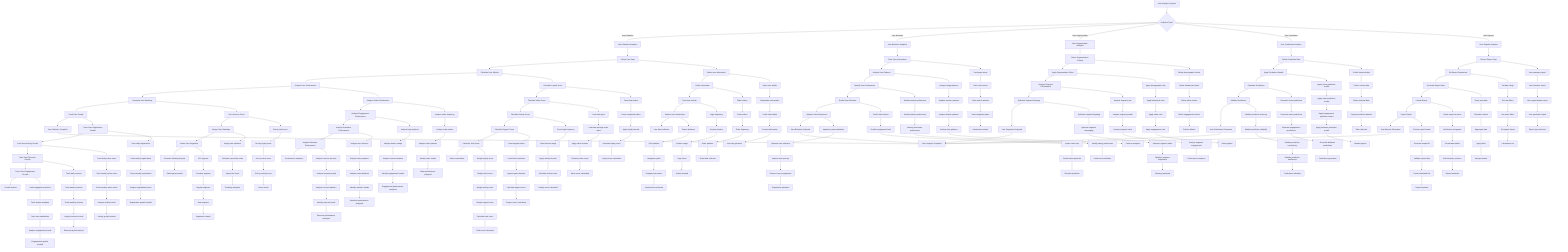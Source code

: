 %% User Analytics System
%% View at https://mermaid.live
flowchart TD
  A[User Analytics System] --> B{Analytics Type?}
  B -->|User Statistics| C[User Statistics Analytics]
  B -->|User Behavior| D[User Behavior Analytics]
  B -->|User Segmentation| E[User Segmentation Analytics]
  B -->|User Predictions| F[User Predictions Analytics]
  B -->|User Reports| G[User Reports Analytics]
  
  %% User Statistics Analytics
  C --> C1[Collect User Data]
  C1 --> C2[Calculate User Metrics]
  C2 --> C3[Analyze User Performance]
  C3 --> C4[Generate User Rankings]
  C4 --> C5[Track User Growth]
  C5 --> C6[User Statistics Complete]
  
  %% Collect User Data
  C1 --> C1A[Gather user information]
  C1A --> C1B[Collect order data]
  C1B --> C1C[Track user activity]
  C1C --> C1D[Monitor user interactions]
  C1D --> C1E[User data collected]
  
  %% User Information
  C1A --> C1A1[Basic user details]
  C1A1 --> C1A2[Registration information]
  C1A2 --> C1A3[Profile information]
  C1A3 --> C1A4[Contact information]
  C1A4 --> C1A5[User info gathered]
  
  %% Order Data
  C1B --> C1B1[Order history]
  C1B1 --> C1B2[Order values]
  C1B2 --> C1B3[Order frequency]
  C1B3 --> C1B4[Order patterns]
  C1B4 --> C1B5[Order data collected]
  
  %% User Activity
  C1C --> C1C1[Login frequency]
  C1C1 --> C1C2[Session duration]
  C1C2 --> C1C3[Feature usage]
  C1C3 --> C1C4[Page views]
  C1C4 --> C1C5[Activity tracked]
  
  %% User Interactions
  C1D --> C1D1[Search behavior]
  C1D1 --> C1D2[Click patterns]
  C1D2 --> C1D3[Navigation paths]
  C1D3 --> C1D4[Engagement metrics]
  C1D4 --> C1D5[Interactions monitored]
  
  %% Calculate User Metrics
  C2 --> C2A[Calculate Loyalty Score]
  C2A --> C2B[Calculate Value Score]
  C2B --> C2C[Calculate Activity Score]
  C2C --> C2D[Calculate Support Score]
  C2D --> C2E[Calculate Total Score]
  C2E --> C2F[Metrics calculated]
  
  %% Loyalty Score Calculation
  C2A --> C2A1[Count total orders]
  C2A1 --> C2A2[Count completed orders]
  C2A2 --> C2A3[Apply loyalty formula]
  C2A3 --> C2A4[Calculate loyalty score]
  C2A4 --> C2A5[Loyalty score calculated]
  
  %% Value Score Calculation
  C2B --> C2B1[Sum total spent]
  C2B1 --> C2B2[Calculate average order value]
  C2B2 --> C2B3[Apply value formula]
  C2B3 --> C2B4[Calculate value score]
  C2B4 --> C2B5[Value score calculated]
  
  %% Activity Score Calculation
  C2C --> C2C1[Count login frequency]
  C2C1 --> C2C2[Count feature usage]
  C2C2 --> C2C3[Apply activity formula]
  C2C3 --> C2C4[Calculate activity score]
  C2C4 --> C2C5[Activity score calculated]
  
  %% Support Score Calculation
  C2D --> C2D1[Count support tickets]
  C2D1 --> C2D2[Track ticket resolution]
  C2D2 --> C2D3[Apply support formula]
  C2D3 --> C2D4[Calculate support score]
  C2D4 --> C2D5[Support score calculated]
  
  %% Total Score Calculation
  C2E --> C2E1[Weight loyalty score]
  C2E1 --> C2E2[Weight value score]
  C2E2 --> C2E3[Weight activity score]
  C2E3 --> C2E4[Weight support score]
  C2E4 --> C2E5[Calculate total score]
  C2E5 --> C2E6[Total score calculated]
  
  %% Analyze User Performance
  C3 --> C3A[Analyze Order Performance]
  C3A --> C3B[Analyze Engagement Performance]
  C3B --> C3C[Analyze Retention Performance]
  C3C --> C3D[Analyze Revenue Performance]
  C3D --> C3E[Performance analyzed]
  
  %% Order Performance Analysis
  C3A --> C3A1[Analyze order frequency]
  C3A1 --> C3A2[Analyze order values]
  C3A2 --> C3A3[Analyze order patterns]
  C3A3 --> C3A4[Identify order trends]
  C3A4 --> C3A5[Order performance analyzed]
  
  %% Engagement Performance Analysis
  C3B --> C3B1[Analyze login patterns]
  C3B1 --> C3B2[Analyze feature usage]
  C3B2 --> C3B3[Analyze session duration]
  C3B3 --> C3B4[Identify engagement trends]
  C3B4 --> C3B5[Engagement performance analyzed]
  
  %% Retention Performance Analysis
  C3C --> C3C1[Analyze user retention]
  C3C1 --> C3C2[Analyze churn patterns]
  C3C2 --> C3C3[Analyze return behavior]
  C3C3 --> C3C4[Identify retention trends]
  C3C4 --> C3C5[Retention performance analyzed]
  
  %% Revenue Performance Analysis
  C3D --> C3D1[Analyze revenue per user]
  C3D1 --> C3D2[Analyze revenue growth]
  C3D2 --> C3D3[Analyze revenue patterns]
  C3D3 --> C3D4[Identify revenue trends]
  C3D4 --> C3D5[Revenue performance analyzed]
  
  %% Generate User Rankings
  C4 --> C4A[Sort Users by Score]
  C4A --> C4B[Assign User Rankings]
  C4B --> C4C[Create User Segments]
  C4C --> C4D[Generate Ranking Reports]
  C4D --> C4E[Rankings generated]
  
  %% Sort Users by Score
  C4A --> C4A1[Sort by total score]
  C4A1 --> C4A2[Sort by loyalty score]
  C4A2 --> C4A3[Sort by value score]
  C4A3 --> C4A4[Sort by activity score]
  C4A4 --> C4A5[Users sorted]
  
  %% Assign User Rankings
  C4B --> C4B1[Assign rank numbers]
  C4B1 --> C4B2[Calculate percentile ranks]
  C4B2 --> C4B3[Assign tier levels]
  C4B3 --> C4B4[Rankings assigned]
  
  %% Create User Segments
  C4C --> C4C1[VIP segment]
  C4C1 --> C4C2[Premium segment]
  C4C2 --> C4C3[Regular segment]
  C4C3 --> C4C4[New segment]
  C4C4 --> C4C5[Segments created]
  
  %% Track User Growth
  C5 --> C5A[Track User Registration Growth]
  C5A --> C5B[Track User Activity Growth]
  C5B --> C5C[Track User Revenue Growth]
  C5C --> C5D[Track User Engagement Growth]
  C5D --> C5E[Growth tracked]
  
  %% User Registration Growth
  C5A --> C5A1[Track daily registrations]
  C5A1 --> C5A2[Track weekly registrations]
  C5A2 --> C5A3[Track monthly registrations]
  C5A3 --> C5A4[Analyze registration trends]
  C5A4 --> C5A5[Registration growth tracked]
  
  %% User Activity Growth
  C5B --> C5B1[Track daily active users]
  C5B1 --> C5B2[Track weekly active users]
  C5B2 --> C5B3[Track monthly active users]
  C5B3 --> C5B4[Analyze activity trends]
  C5B4 --> C5B5[Activity growth tracked]
  
  %% User Revenue Growth
  C5C --> C5C1[Track daily revenue]
  C5C1 --> C5C2[Track weekly revenue]
  C5C2 --> C5C3[Track monthly revenue]
  C5C3 --> C5C4[Analyze revenue trends]
  C5C4 --> C5C5[Revenue growth tracked]
  
  %% User Engagement Growth
  C5D --> C5D1[Track engagement metrics]
  C5D1 --> C5D2[Track feature adoption]
  C5D2 --> C5D3[Track user satisfaction]
  C5D3 --> C5D4[Analyze engagement trends]
  C5D4 --> C5D5[Engagement growth tracked]
  
  %% User Behavior Analytics
  D --> D1[Track User Interactions]
  D1 --> D2[Analyze User Patterns]
  D2 --> D3[Identify User Preferences]
  D3 --> D4[Predict User Behavior]
  D4 --> D5[Optimize User Experience]
  D5 --> D6[User Behavior Analyzed]
  
  %% Track User Interactions
  D1 --> D1A[Track page views]
  D1A --> D1B[Track click events]
  D1B --> D1C[Track search queries]
  D1C --> D1D[Track navigation paths]
  D1D --> D1E[Interactions tracked]
  
  %% Analyze User Patterns
  D2 --> D2A[Analyze usage patterns]
  D2A --> D2B[Analyze session patterns]
  D2B --> D2C[Analyze feature patterns]
  D2C --> D2D[Analyze time patterns]
  D2D --> D2E[Patterns analyzed]
  
  %% Identify User Preferences
  D3 --> D3A[Identify content preferences]
  D3A --> D3B[Identify feature preferences]
  D3B --> D3C[Identify interaction preferences]
  D3C --> D3D[Identify timing preferences]
  D3D --> D3E[Preferences identified]
  
  %% Predict User Behavior
  D4 --> D4A[Predict next actions]
  D4A --> D4B[Predict engagement level]
  D4B --> D4C[Predict churn risk]
  D4C --> D4D[Predict value potential]
  D4D --> D4E[Behavior predicted]
  
  %% Optimize User Experience
  D5 --> D5A[Implement personalization]
  D5A --> D5B[Optimize user interface]
  D5B --> D5C[Improve user journey]
  D5C --> D5D[Enhance user engagement]
  D5D --> D5E[Experience optimized]
  
  %% User Segmentation Analytics
  E --> E1[Define Segmentation Criteria]
  E1 --> E2[Apply Segmentation Rules]
  E2 --> E3[Analyze Segment Performance]
  E3 --> E4[Optimize Segment Strategy]
  E4 --> E5[User Segments Analyzed]
  
  %% Define Segmentation Criteria
  E1 --> E1A[Define demographic criteria]
  E1A --> E1B[Define behavioral criteria]
  E1B --> E1C[Define value criteria]
  E1C --> E1D[Define engagement criteria]
  E1D --> E1E[Criteria defined]
  
  %% Apply Segmentation Rules
  E2 --> E2A[Apply demographic rules]
  E2A --> E2B[Apply behavioral rules]
  E2B --> E2C[Apply value rules]
  E2C --> E2D[Apply engagement rules]
  E2D --> E2E[Rules applied]
  
  %% Analyze Segment Performance
  E3 --> E3A[Analyze segment size]
  E3A --> E3B[Analyze segment growth]
  E3B --> E3C[Analyze segment value]
  E3C --> E3D[Analyze segment engagement]
  E3D --> E3E[Performance analyzed]
  
  %% Optimize Segment Strategy
  E4 --> E4A[Optimize segment targeting]
  E4A --> E4B[Optimize segment messaging]
  E4B --> E4C[Optimize segment offers]
  E4C --> E4D[Optimize segment experience]
  E4D --> E4E[Strategy optimized]
  
  %% User Predictions Analytics
  F --> F1[Collect Prediction Data]
  F1 --> F2[Apply Prediction Models]
  F2 --> F3[Generate Predictions]
  F3 --> F4[Validate Predictions]
  F4 --> F5[User Predictions Generated]
  
  %% Collect Prediction Data
  F1 --> F1A[Collect historical data]
  F1A --> F1B[Collect current data]
  F1B --> F1C[Collect external data]
  F1C --> F1D[Prepare prediction dataset]
  F1D --> F1E[Data collected]
  
  %% Apply Prediction Models
  F2 --> F2A[Apply churn prediction model]
  F2A --> F2B[Apply value prediction model]
  F2B --> F2C[Apply engagement prediction model]
  F2C --> F2D[Apply behavior prediction model]
  F2D --> F2E[Models applied]
  
  %% Generate Predictions
  F3 --> F3A[Generate churn predictions]
  F3A --> F3B[Generate value predictions]
  F3B --> F3C[Generate engagement predictions]
  F3C --> F3D[Generate behavior predictions]
  F3D --> F3E[Predictions generated]
  
  %% Validate Predictions
  F4 --> F4A[Validate prediction accuracy]
  F4A --> F4B[Validate prediction reliability]
  F4B --> F4C[Validate prediction consistency]
  F4C --> F4D[Validate prediction usefulness]
  F4D --> F4E[Predictions validated]
  
  %% User Reports Analytics
  G --> G1[Choose Report Type]
  G1 --> G2[Set Report Parameters]
  G2 --> G3[Generate Report Data]
  G3 --> G4[Format Report]
  G4 --> G5[Export Report]
  G5 --> G6[User Reports Generated]
  
  %% Choose Report Type
  G1 --> G1A[User summary report]
  G1A --> G1B[User behavior report]
  G1B --> G1C[User segmentation report]
  G1C --> G1D[User prediction report]
  G1D --> G1E[Report type selected]
  
  %% Set Report Parameters
  G2 --> G2A[Set date range]
  G2A --> G2B[Set user filters]
  G2B --> G2C[Set metric filters]
  G2C --> G2D[Set output format]
  G2D --> G2E[Parameters set]
  
  %% Generate Report Data
  G3 --> G3A[Query user data]
  G3A --> G3B[Calculate metrics]
  G3B --> G3C[Aggregate data]
  G3C --> G3D[Apply filters]
  G3D --> G3E[Data generated]
  
  %% Format Report
  G4 --> G4A[Create report structure]
  G4A --> G4B[Add charts and graphs]
  G4B --> G4C[Format data tables]
  G4C --> G4D[Add summary sections]
  G4D --> G4E[Report formatted]
  
  %% Export Report
  G5 --> G5A[Choose export format]
  G5A --> G5B[Generate export file]
  G5B --> G5C[Validate export data]
  G5C --> G5D[Create download link]
  G5D --> G5E[Report exported]
  
  %% End points
  C6 --> Z[User Analytics Complete]
  D6 --> Z
  E5 --> Z
  F5 --> Z
  G6 --> Z